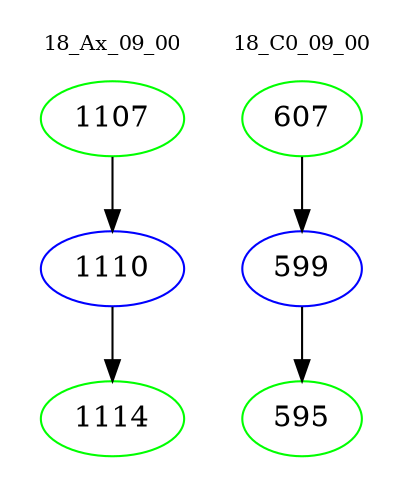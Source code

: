 digraph{
subgraph cluster_0 {
color = white
label = "18_Ax_09_00";
fontsize=10;
T0_1107 [label="1107", color="green"]
T0_1107 -> T0_1110 [color="black"]
T0_1110 [label="1110", color="blue"]
T0_1110 -> T0_1114 [color="black"]
T0_1114 [label="1114", color="green"]
}
subgraph cluster_1 {
color = white
label = "18_C0_09_00";
fontsize=10;
T1_607 [label="607", color="green"]
T1_607 -> T1_599 [color="black"]
T1_599 [label="599", color="blue"]
T1_599 -> T1_595 [color="black"]
T1_595 [label="595", color="green"]
}
}
